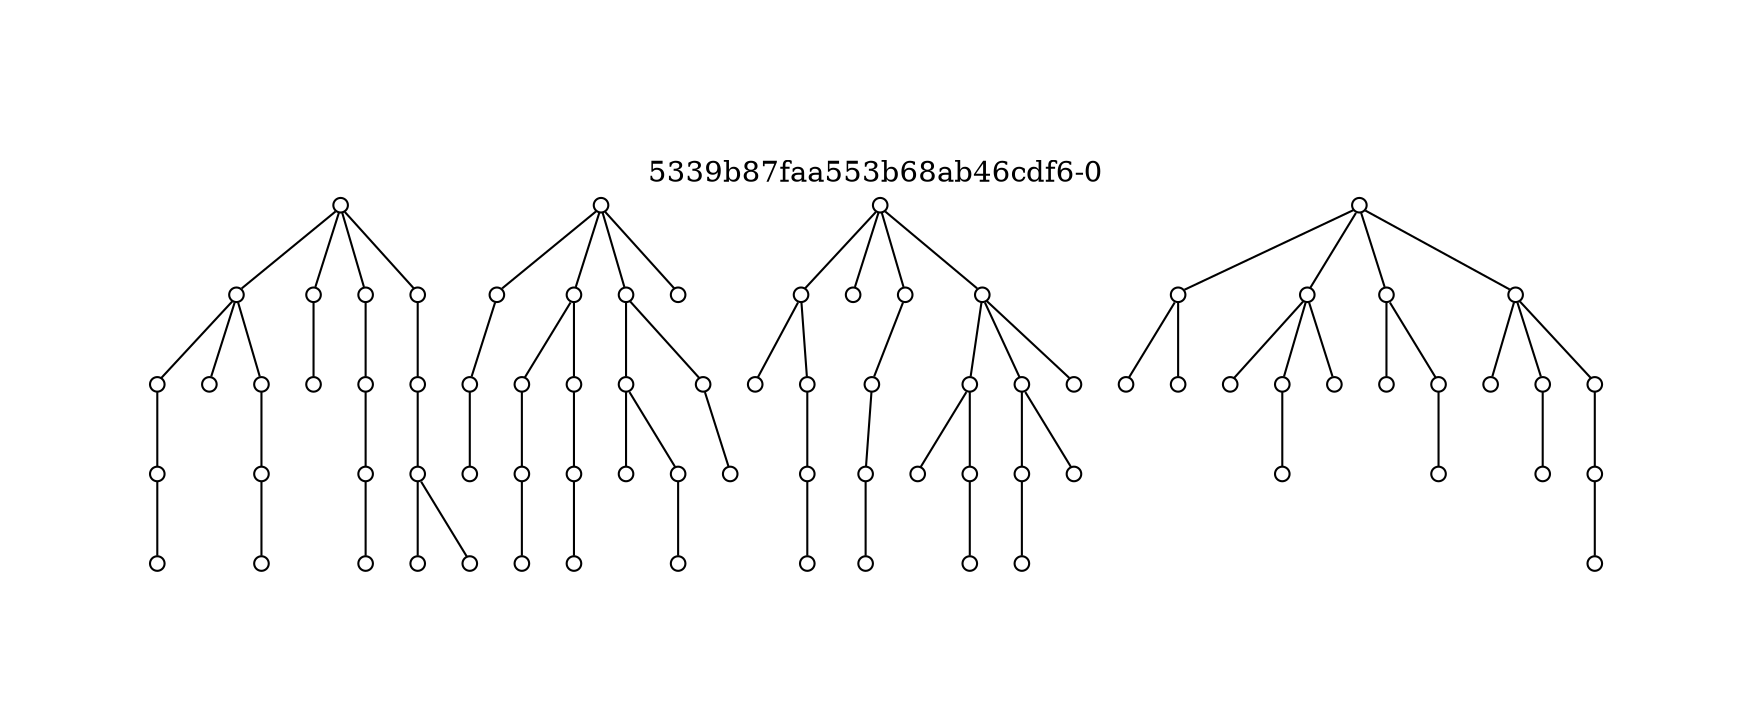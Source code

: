 strict graph "5339b87faa553b68ab46cdf6-0" {
labelloc=t;
ratio=auto;
pad="1.0";
label="5339b87faa553b68ab46cdf6-0";
node [fixedsize=true, width="0.1", shape=circle, height="0.1", label=""];
0;
1;
2;
3;
4;
5;
6;
8;
11;
16;
20;
24;
33;
67;
84;
100;
135;
269;
338;
340;
341;
342;
343;
344;
345;
349;
350;
353;
355;
356;
376;
381;
392;
399;
401;
405;
503;
547;
584;
682;
683;
684;
685;
686;
687;
690;
698;
699;
700;
701;
717;
747;
753;
754;
755;
756;
826;
943;
971;
976;
1023;
1024;
1025;
1026;
1027;
1030;
1031;
1032;
1033;
1034;
1037;
1038;
1040;
1041;
1043;
1064;
1085;
1098;
1106;
1358;
0 -- 3;
0 -- 2;
0 -- 4;
1 -- 8;
1 -- 5;
0 -- 1;
1 -- 6;
2 -- 11;
3 -- 16;
8 -- 33;
4 -- 20;
5 -- 24;
67 -- 269;
16 -- 67;
20 -- 84;
84 -- 340;
24 -- 100;
33 -- 135;
84 -- 338;
341 -- 342;
341 -- 343;
342 -- 349;
343 -- 353;
343 -- 350;
344 -- 356;
344 -- 355;
341 -- 344;
341 -- 345;
349 -- 376;
350 -- 381;
353 -- 392;
392 -- 547;
355 -- 399;
401 -- 584;
355 -- 401;
356 -- 405;
381 -- 503;
682 -- 685;
682 -- 684;
682 -- 686;
682 -- 683;
683 -- 687;
690 -- 717;
683 -- 690;
685 -- 698;
699 -- 753;
686 -- 699;
699 -- 754;
686 -- 700;
700 -- 756;
700 -- 755;
686 -- 701;
717 -- 826;
698 -- 747;
747 -- 943;
755 -- 976;
754 -- 971;
1023 -- 1024;
1025 -- 1032;
1025 -- 1033;
1023 -- 1025;
1025 -- 1034;
1026 -- 1037;
1023 -- 1026;
1027 -- 1041;
1027 -- 1040;
1023 -- 1027;
1024 -- 1030;
1024 -- 1031;
1026 -- 1038;
1043 -- 1106;
1027 -- 1043;
1033 -- 1064;
1038 -- 1085;
1041 -- 1098;
1106 -- 1358;
}
